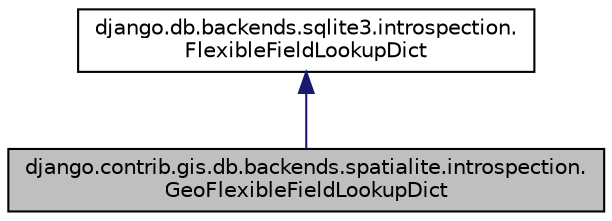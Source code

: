 digraph "django.contrib.gis.db.backends.spatialite.introspection.GeoFlexibleFieldLookupDict"
{
 // LATEX_PDF_SIZE
  edge [fontname="Helvetica",fontsize="10",labelfontname="Helvetica",labelfontsize="10"];
  node [fontname="Helvetica",fontsize="10",shape=record];
  Node1 [label="django.contrib.gis.db.backends.spatialite.introspection.\lGeoFlexibleFieldLookupDict",height=0.2,width=0.4,color="black", fillcolor="grey75", style="filled", fontcolor="black",tooltip=" "];
  Node2 -> Node1 [dir="back",color="midnightblue",fontsize="10",style="solid",fontname="Helvetica"];
  Node2 [label="django.db.backends.sqlite3.introspection.\lFlexibleFieldLookupDict",height=0.2,width=0.4,color="black", fillcolor="white", style="filled",URL="$db/d78/classdjango_1_1db_1_1backends_1_1sqlite3_1_1introspection_1_1_flexible_field_lookup_dict.html",tooltip=" "];
}
